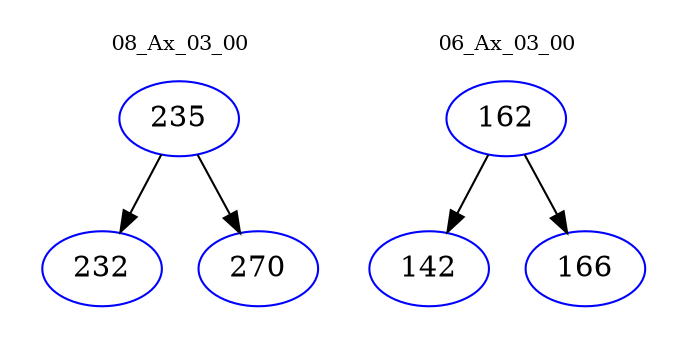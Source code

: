 digraph{
subgraph cluster_0 {
color = white
label = "08_Ax_03_00";
fontsize=10;
T0_235 [label="235", color="blue"]
T0_235 -> T0_232 [color="black"]
T0_232 [label="232", color="blue"]
T0_235 -> T0_270 [color="black"]
T0_270 [label="270", color="blue"]
}
subgraph cluster_1 {
color = white
label = "06_Ax_03_00";
fontsize=10;
T1_162 [label="162", color="blue"]
T1_162 -> T1_142 [color="black"]
T1_142 [label="142", color="blue"]
T1_162 -> T1_166 [color="black"]
T1_166 [label="166", color="blue"]
}
}
